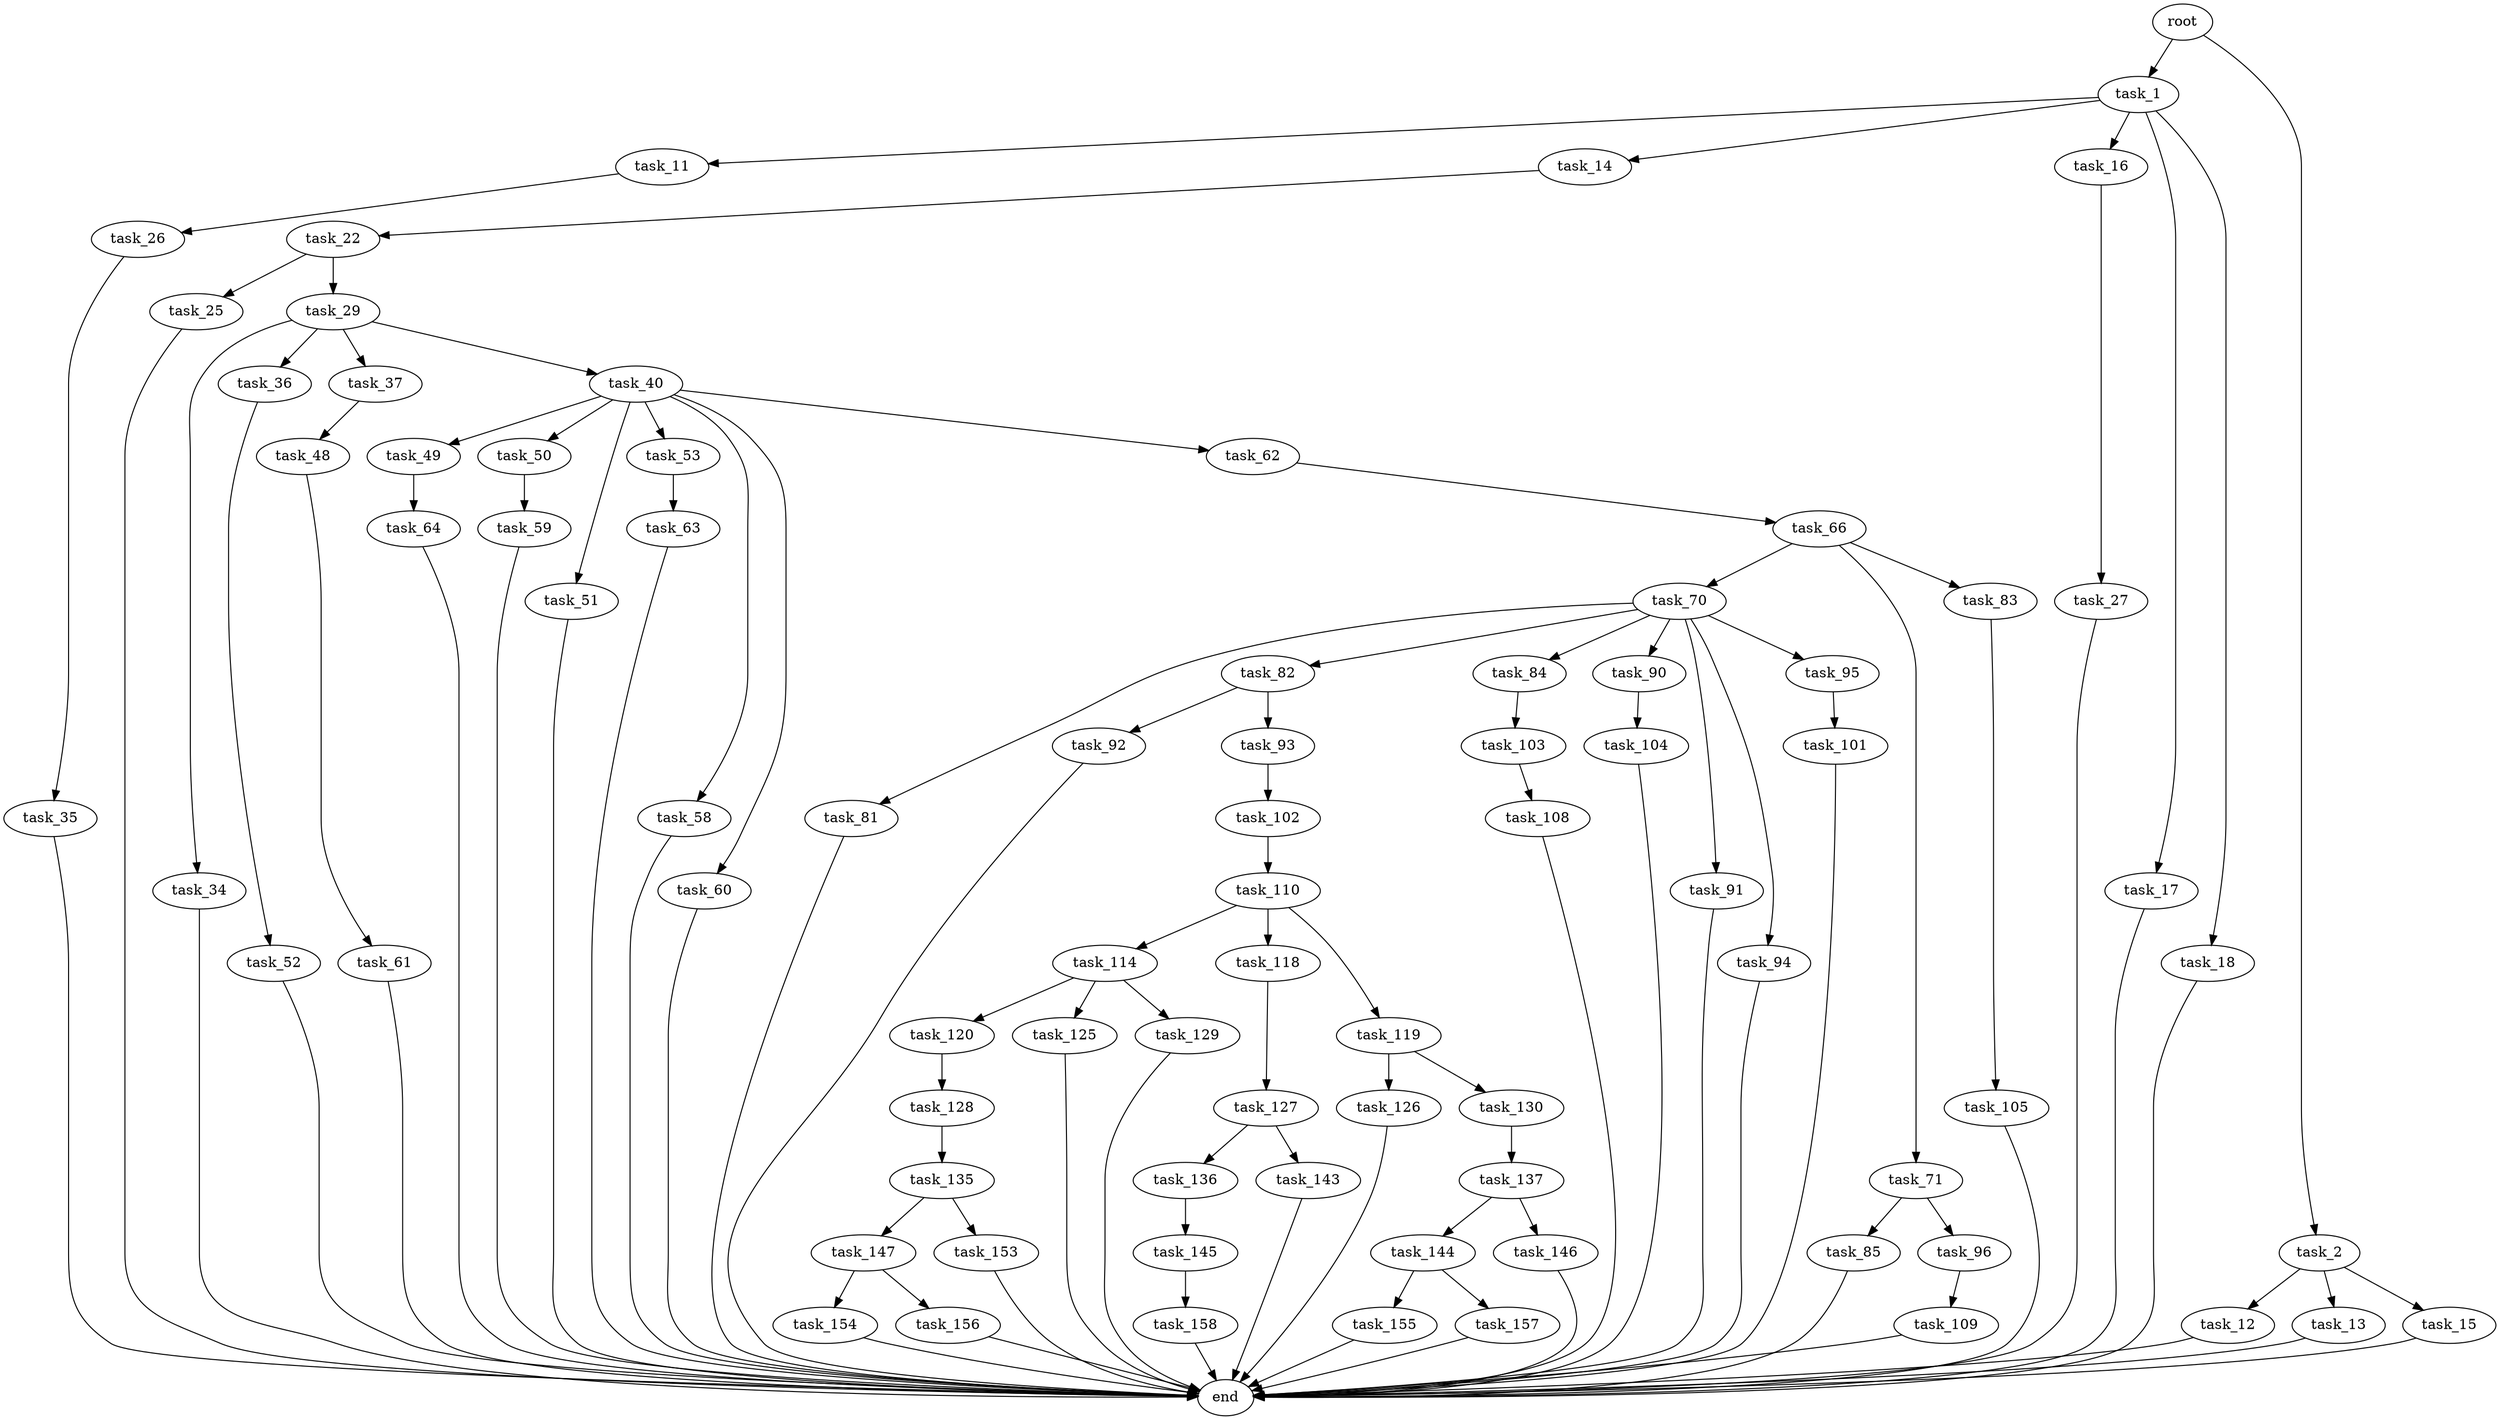 digraph G {
  root [size="0.000000"];
  task_1 [size="368293445632.000000"];
  task_2 [size="5808085555.000000"];
  task_11 [size="48893209200.000000"];
  task_14 [size="782757789696.000000"];
  task_16 [size="322457211736.000000"];
  task_17 [size="296819710227.000000"];
  task_18 [size="34244414306.000000"];
  task_12 [size="231928233984.000000"];
  task_13 [size="431863864803.000000"];
  task_15 [size="1073741824000.000000"];
  task_26 [size="858492844040.000000"];
  end [size="0.000000"];
  task_22 [size="370045697738.000000"];
  task_27 [size="237286263167.000000"];
  task_25 [size="19636414998.000000"];
  task_29 [size="446079893318.000000"];
  task_35 [size="67002964181.000000"];
  task_34 [size="36980530350.000000"];
  task_36 [size="25647364652.000000"];
  task_37 [size="231928233984.000000"];
  task_40 [size="858346446388.000000"];
  task_52 [size="25343247685.000000"];
  task_48 [size="1278455301.000000"];
  task_49 [size="1073741824000.000000"];
  task_50 [size="134217728000.000000"];
  task_51 [size="39372161559.000000"];
  task_53 [size="40688964110.000000"];
  task_58 [size="32804246318.000000"];
  task_60 [size="9213534846.000000"];
  task_62 [size="518486080997.000000"];
  task_61 [size="1057673790.000000"];
  task_64 [size="8589934592.000000"];
  task_59 [size="92670325722.000000"];
  task_63 [size="368293445632.000000"];
  task_66 [size="23488698277.000000"];
  task_70 [size="1833114728.000000"];
  task_71 [size="18598936436.000000"];
  task_83 [size="231928233984.000000"];
  task_81 [size="12787142743.000000"];
  task_82 [size="549755813888.000000"];
  task_84 [size="68719476736.000000"];
  task_90 [size="549755813888.000000"];
  task_91 [size="826387499496.000000"];
  task_94 [size="29926674418.000000"];
  task_95 [size="68719476736.000000"];
  task_85 [size="698860490668.000000"];
  task_96 [size="11380245305.000000"];
  task_92 [size="368293445632.000000"];
  task_93 [size="28991029248.000000"];
  task_105 [size="10684026791.000000"];
  task_103 [size="623558780.000000"];
  task_104 [size="323240028101.000000"];
  task_102 [size="1073741824000.000000"];
  task_101 [size="109414983345.000000"];
  task_109 [size="14503537804.000000"];
  task_110 [size="781191515336.000000"];
  task_108 [size="22128071424.000000"];
  task_114 [size="1728163902.000000"];
  task_118 [size="368293445632.000000"];
  task_119 [size="68719476736.000000"];
  task_120 [size="5849021704.000000"];
  task_125 [size="8589934592.000000"];
  task_129 [size="597689095380.000000"];
  task_127 [size="1073741824000.000000"];
  task_126 [size="1056082921.000000"];
  task_130 [size="17719570601.000000"];
  task_128 [size="44395783322.000000"];
  task_136 [size="134217728000.000000"];
  task_143 [size="25783690818.000000"];
  task_135 [size="37151142572.000000"];
  task_137 [size="368293445632.000000"];
  task_147 [size="78974855172.000000"];
  task_153 [size="1095684728.000000"];
  task_145 [size="11625542391.000000"];
  task_144 [size="549755813888.000000"];
  task_146 [size="127521170726.000000"];
  task_155 [size="6782413835.000000"];
  task_157 [size="34743849800.000000"];
  task_158 [size="1073741824000.000000"];
  task_154 [size="368293445632.000000"];
  task_156 [size="480734088189.000000"];

  root -> task_1 [size="1.000000"];
  root -> task_2 [size="1.000000"];
  task_1 -> task_11 [size="411041792.000000"];
  task_1 -> task_14 [size="411041792.000000"];
  task_1 -> task_16 [size="411041792.000000"];
  task_1 -> task_17 [size="411041792.000000"];
  task_1 -> task_18 [size="411041792.000000"];
  task_2 -> task_12 [size="679477248.000000"];
  task_2 -> task_13 [size="679477248.000000"];
  task_2 -> task_15 [size="679477248.000000"];
  task_11 -> task_26 [size="134217728.000000"];
  task_14 -> task_22 [size="679477248.000000"];
  task_16 -> task_27 [size="209715200.000000"];
  task_17 -> end [size="1.000000"];
  task_18 -> end [size="1.000000"];
  task_12 -> end [size="1.000000"];
  task_13 -> end [size="1.000000"];
  task_15 -> end [size="1.000000"];
  task_26 -> task_35 [size="536870912.000000"];
  task_22 -> task_25 [size="301989888.000000"];
  task_22 -> task_29 [size="301989888.000000"];
  task_27 -> end [size="1.000000"];
  task_25 -> end [size="1.000000"];
  task_29 -> task_34 [size="411041792.000000"];
  task_29 -> task_36 [size="411041792.000000"];
  task_29 -> task_37 [size="411041792.000000"];
  task_29 -> task_40 [size="411041792.000000"];
  task_35 -> end [size="1.000000"];
  task_34 -> end [size="1.000000"];
  task_36 -> task_52 [size="33554432.000000"];
  task_37 -> task_48 [size="301989888.000000"];
  task_40 -> task_49 [size="838860800.000000"];
  task_40 -> task_50 [size="838860800.000000"];
  task_40 -> task_51 [size="838860800.000000"];
  task_40 -> task_53 [size="838860800.000000"];
  task_40 -> task_58 [size="838860800.000000"];
  task_40 -> task_60 [size="838860800.000000"];
  task_40 -> task_62 [size="838860800.000000"];
  task_52 -> end [size="1.000000"];
  task_48 -> task_61 [size="33554432.000000"];
  task_49 -> task_64 [size="838860800.000000"];
  task_50 -> task_59 [size="209715200.000000"];
  task_51 -> end [size="1.000000"];
  task_53 -> task_63 [size="33554432.000000"];
  task_58 -> end [size="1.000000"];
  task_60 -> end [size="1.000000"];
  task_62 -> task_66 [size="838860800.000000"];
  task_61 -> end [size="1.000000"];
  task_64 -> end [size="1.000000"];
  task_59 -> end [size="1.000000"];
  task_63 -> end [size="1.000000"];
  task_66 -> task_70 [size="33554432.000000"];
  task_66 -> task_71 [size="33554432.000000"];
  task_66 -> task_83 [size="33554432.000000"];
  task_70 -> task_81 [size="134217728.000000"];
  task_70 -> task_82 [size="134217728.000000"];
  task_70 -> task_84 [size="134217728.000000"];
  task_70 -> task_90 [size="134217728.000000"];
  task_70 -> task_91 [size="134217728.000000"];
  task_70 -> task_94 [size="134217728.000000"];
  task_70 -> task_95 [size="134217728.000000"];
  task_71 -> task_85 [size="411041792.000000"];
  task_71 -> task_96 [size="411041792.000000"];
  task_83 -> task_105 [size="301989888.000000"];
  task_81 -> end [size="1.000000"];
  task_82 -> task_92 [size="536870912.000000"];
  task_82 -> task_93 [size="536870912.000000"];
  task_84 -> task_103 [size="134217728.000000"];
  task_90 -> task_104 [size="536870912.000000"];
  task_91 -> end [size="1.000000"];
  task_94 -> end [size="1.000000"];
  task_95 -> task_101 [size="134217728.000000"];
  task_85 -> end [size="1.000000"];
  task_96 -> task_109 [size="33554432.000000"];
  task_92 -> end [size="1.000000"];
  task_93 -> task_102 [size="75497472.000000"];
  task_105 -> end [size="1.000000"];
  task_103 -> task_108 [size="33554432.000000"];
  task_104 -> end [size="1.000000"];
  task_102 -> task_110 [size="838860800.000000"];
  task_101 -> end [size="1.000000"];
  task_109 -> end [size="1.000000"];
  task_110 -> task_114 [size="838860800.000000"];
  task_110 -> task_118 [size="838860800.000000"];
  task_110 -> task_119 [size="838860800.000000"];
  task_108 -> end [size="1.000000"];
  task_114 -> task_120 [size="33554432.000000"];
  task_114 -> task_125 [size="33554432.000000"];
  task_114 -> task_129 [size="33554432.000000"];
  task_118 -> task_127 [size="411041792.000000"];
  task_119 -> task_126 [size="134217728.000000"];
  task_119 -> task_130 [size="134217728.000000"];
  task_120 -> task_128 [size="209715200.000000"];
  task_125 -> end [size="1.000000"];
  task_129 -> end [size="1.000000"];
  task_127 -> task_136 [size="838860800.000000"];
  task_127 -> task_143 [size="838860800.000000"];
  task_126 -> end [size="1.000000"];
  task_130 -> task_137 [size="301989888.000000"];
  task_128 -> task_135 [size="33554432.000000"];
  task_136 -> task_145 [size="209715200.000000"];
  task_143 -> end [size="1.000000"];
  task_135 -> task_147 [size="33554432.000000"];
  task_135 -> task_153 [size="33554432.000000"];
  task_137 -> task_144 [size="411041792.000000"];
  task_137 -> task_146 [size="411041792.000000"];
  task_147 -> task_154 [size="134217728.000000"];
  task_147 -> task_156 [size="134217728.000000"];
  task_153 -> end [size="1.000000"];
  task_145 -> task_158 [size="301989888.000000"];
  task_144 -> task_155 [size="536870912.000000"];
  task_144 -> task_157 [size="536870912.000000"];
  task_146 -> end [size="1.000000"];
  task_155 -> end [size="1.000000"];
  task_157 -> end [size="1.000000"];
  task_158 -> end [size="1.000000"];
  task_154 -> end [size="1.000000"];
  task_156 -> end [size="1.000000"];
}

